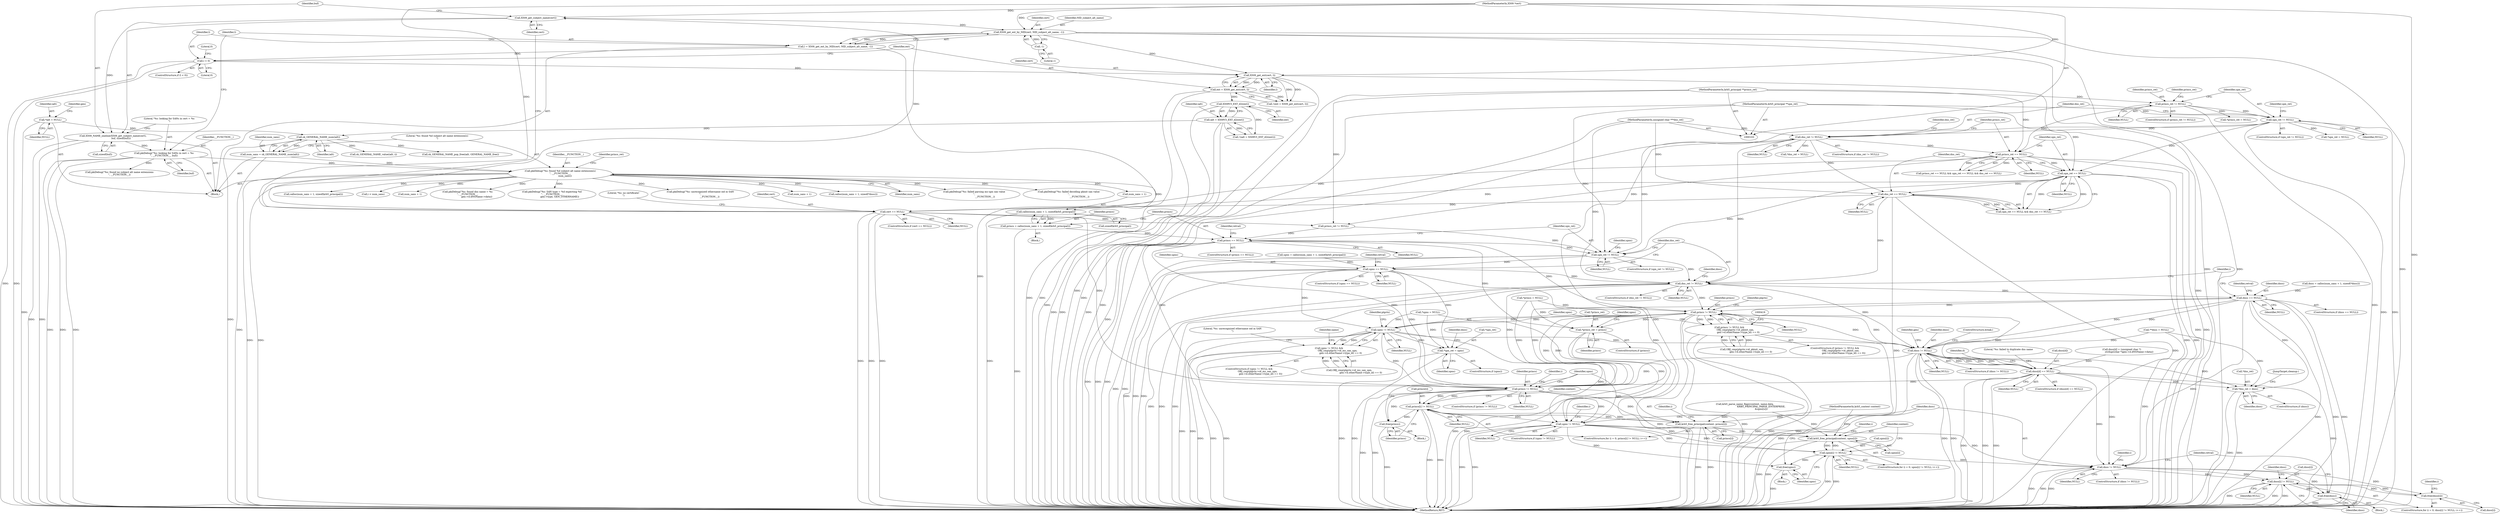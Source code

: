 digraph "0_krb5_50fe4074f188c2d4da0c421e96553acea8378db2@API" {
"1000278" [label="(Call,calloc(num_sans + 1, sizeof(krb5_principal)))"];
"1000267" [label="(Call,pkiDebug(\"%s: found %d subject alt name extension(s)\n\", __FUNCTION__,\n             num_sans))"];
"1000225" [label="(Call,pkiDebug(\"%s: looking for SANs in cert = %s\n\", __FUNCTION__, buf))"];
"1000219" [label="(Call,X509_NAME_oneline(X509_get_subject_name(cert),\n                      buf, sizeof(buf)))"];
"1000220" [label="(Call,X509_get_subject_name(cert))"];
"1000210" [label="(Call,cert == NULL)"];
"1000107" [label="(MethodParameterIn,X509 *cert)"];
"1000193" [label="(Call,princs_ret == NULL)"];
"1000168" [label="(Call,princs_ret != NULL)"];
"1000108" [label="(MethodParameterIn,krb5_principal **princs_ret)"];
"1000184" [label="(Call,dns_ret != NULL)"];
"1000110" [label="(MethodParameterIn,unsigned char ***dns_ret)"];
"1000176" [label="(Call,upn_ret != NULL)"];
"1000109" [label="(MethodParameterIn,krb5_principal **upn_ret)"];
"1000197" [label="(Call,upn_ret == NULL)"];
"1000200" [label="(Call,dns_ret == NULL)"];
"1000263" [label="(Call,num_sans = sk_GENERAL_NAME_num(ialt))"];
"1000265" [label="(Call,sk_GENERAL_NAME_num(ialt))"];
"1000251" [label="(Call,ialt = X509V3_EXT_d2i(ext))"];
"1000253" [label="(Call,X509V3_EXT_d2i(ext))"];
"1000245" [label="(Call,ext = X509_get_ext(cert, l))"];
"1000247" [label="(Call,X509_get_ext(cert, l))"];
"1000231" [label="(Call,X509_get_ext_by_NID(cert, NID_subject_alt_name, -1))"];
"1000234" [label="(Call,-1)"];
"1000237" [label="(Call,l < 0)"];
"1000229" [label="(Call,l = X509_get_ext_by_NID(cert, NID_subject_alt_name, -1))"];
"1000160" [label="(Call,*ialt = NULL)"];
"1000276" [label="(Call,princs = calloc(num_sans + 1, sizeof(krb5_principal)))"];
"1000285" [label="(Call,princs == NULL)"];
"1000294" [label="(Call,upn_ret != NULL)"];
"1000307" [label="(Call,upns == NULL)"];
"1000316" [label="(Call,dns_ret != NULL)"];
"1000330" [label="(Call,dnss == NULL)"];
"1000400" [label="(Call,princs != NULL)"];
"1000399" [label="(Call,princs != NULL &&\n                OBJ_cmp(plgctx->id_pkinit_san,\n                        gen->d.otherName->type_id) == 0)"];
"1000451" [label="(Call,upns != NULL)"];
"1000450" [label="(Call,upns != NULL &&\n                       OBJ_cmp(plgctx->id_ms_san_upn,\n                               gen->d.otherName->type_id) == 0)"];
"1000511" [label="(Call,dnss != NULL)"];
"1000560" [label="(Call,dnss[d] == NULL)"];
"1000604" [label="(Call,*dns_ret = dnss)"];
"1000613" [label="(Call,princs != NULL)"];
"1000621" [label="(Call,princs[i] != NULL)"];
"1000628" [label="(Call,krb5_free_principal(context, princs[i]))"];
"1000651" [label="(Call,krb5_free_principal(context, upns[i]))"];
"1000644" [label="(Call,upns[i] != NULL)"];
"1000656" [label="(Call,free(upns))"];
"1000659" [label="(Call,dnss != NULL)"];
"1000667" [label="(Call,dnss[i] != NULL)"];
"1000674" [label="(Call,free(dnss[i]))"];
"1000678" [label="(Call,free(dnss))"];
"1000633" [label="(Call,free(princs))"];
"1000636" [label="(Call,upns != NULL)"];
"1000598" [label="(Call,*upn_ret = upns)"];
"1000592" [label="(Call,*princs_ret = princs)"];
"1000561" [label="(Call,dnss[d])"];
"1000108" [label="(MethodParameterIn,krb5_principal **princs_ret)"];
"1000249" [label="(Identifier,l)"];
"1000189" [label="(Identifier,dns_ret)"];
"1000265" [label="(Call,sk_GENERAL_NAME_num(ialt))"];
"1000667" [label="(Call,dnss[i] != NULL)"];
"1000109" [label="(MethodParameterIn,krb5_principal **upn_ret)"];
"1000453" [label="(Identifier,NULL)"];
"1000681" [label="(Identifier,retval)"];
"1000401" [label="(Identifier,princs)"];
"1000308" [label="(Identifier,upns)"];
"1000199" [label="(Identifier,NULL)"];
"1000235" [label="(Literal,1)"];
"1000340" [label="(Identifier,i)"];
"1000197" [label="(Call,upn_ret == NULL)"];
"1000533" [label="(Call,pkiDebug(\"%s: found dns name = %s\n\", __FUNCTION__,\n                         gen->d.dNSName->data))"];
"1000298" [label="(Call,upns = calloc(num_sans + 1, sizeof(krb5_principal)))"];
"1000295" [label="(Identifier,upn_ret)"];
"1000286" [label="(Identifier,princs)"];
"1000402" [label="(Identifier,NULL)"];
"1000595" [label="(Identifier,princs)"];
"1000449" [label="(ControlStructure,if (upns != NULL &&\n                       OBJ_cmp(plgctx->id_ms_san_upn,\n                               gen->d.otherName->type_id) == 0))"];
"1000661" [label="(Identifier,NULL)"];
"1000590" [label="(ControlStructure,if (princs))"];
"1000451" [label="(Call,upns != NULL)"];
"1000622" [label="(Call,princs[i])"];
"1000293" [label="(ControlStructure,if (upn_ret != NULL))"];
"1000628" [label="(Call,krb5_free_principal(context, princs[i]))"];
"1000230" [label="(Identifier,l)"];
"1000254" [label="(Identifier,ext)"];
"1000176" [label="(Call,upn_ret != NULL)"];
"1000187" [label="(Call,*dns_ret = NULL)"];
"1000635" [label="(ControlStructure,if (upns != NULL))"];
"1000675" [label="(Call,dnss[i])"];
"1000577" [label="(Call,pkiDebug(\"%s: SAN type = %d expecting %d\n\", __FUNCTION__,\n                     gen->type, GEN_OTHERNAME))"];
"1000505" [label="(Literal,\"%s: unrecognized othername oid in SAN\n\")"];
"1000175" [label="(ControlStructure,if (upn_ret != NULL))"];
"1000161" [label="(Identifier,ialt)"];
"1000403" [label="(Call,OBJ_cmp(plgctx->id_pkinit_san,\n                        gen->d.otherName->type_id) == 0)"];
"1000330" [label="(Call,dnss == NULL)"];
"1000601" [label="(Identifier,upns)"];
"1000139" [label="(Call,*upns = NULL)"];
"1000162" [label="(Identifier,NULL)"];
"1000608" [label="(JumpTarget,cleanup:)"];
"1000658" [label="(ControlStructure,if (dnss != NULL))"];
"1000309" [label="(Identifier,NULL)"];
"1000104" [label="(MethodParameterIn,krb5_context context)"];
"1000614" [label="(Identifier,princs)"];
"1000290" [label="(Identifier,retval)"];
"1000285" [label="(Call,princs == NULL)"];
"1000615" [label="(Identifier,NULL)"];
"1000226" [label="(Literal,\"%s: looking for SANs in cert = %s\n\")"];
"1000307" [label="(Call,upns == NULL)"];
"1000625" [label="(Identifier,NULL)"];
"1000277" [label="(Identifier,princs)"];
"1000504" [label="(Call,pkiDebug(\"%s: unrecognized othername oid in SAN\n\",\n                         __FUNCTION__))"];
"1000605" [label="(Call,*dns_ret)"];
"1000650" [label="(Identifier,i)"];
"1000645" [label="(Call,upns[i])"];
"1000513" [label="(Identifier,NULL)"];
"1000454" [label="(Call,OBJ_cmp(plgctx->id_ms_san_upn,\n                               gen->d.otherName->type_id) == 0)"];
"1000179" [label="(Call,*upn_ret = NULL)"];
"1000634" [label="(Identifier,princs)"];
"1000232" [label="(Identifier,cert)"];
"1000630" [label="(Call,princs[i])"];
"1000266" [label="(Identifier,ialt)"];
"1000275" [label="(Block,)"];
"1000212" [label="(Identifier,NULL)"];
"1000597" [label="(Identifier,upns)"];
"1000256" [label="(Call,pkiDebug(\"%s: found no subject alt name extensions\n\", __FUNCTION__))"];
"1000253" [label="(Call,X509V3_EXT_d2i(ext))"];
"1000236" [label="(ControlStructure,if (l < 0))"];
"1000178" [label="(Identifier,NULL)"];
"1000640" [label="(ControlStructure,for (i = 0; upns[i] != NULL; i++))"];
"1000603" [label="(Identifier,dnss)"];
"1000323" [label="(Call,num_sans + 1)"];
"1000173" [label="(Identifier,princs_ret)"];
"1000639" [label="(Block,)"];
"1000637" [label="(Identifier,upns)"];
"1000322" [label="(Call,calloc(num_sans + 1, sizeof(*dnss)))"];
"1000575" [label="(ControlStructure,break;)"];
"1000227" [label="(Identifier,__FUNCTION__)"];
"1000200" [label="(Call,dns_ret == NULL)"];
"1000450" [label="(Call,upns != NULL &&\n                       OBJ_cmp(plgctx->id_ms_san_upn,\n                               gen->d.otherName->type_id) == 0)"];
"1000636" [label="(Call,upns != NULL)"];
"1000493" [label="(Call,pkiDebug(\"%s: failed parsing ms-upn san value\n\",\n                             __FUNCTION__))"];
"1000246" [label="(Identifier,ext)"];
"1000165" [label="(Identifier,gen)"];
"1000238" [label="(Identifier,l)"];
"1000607" [label="(Identifier,dnss)"];
"1000222" [label="(Identifier,buf)"];
"1000231" [label="(Call,X509_get_ext_by_NID(cert, NID_subject_alt_name, -1))"];
"1000353" [label="(Call,sk_GENERAL_NAME_value(ialt, i))"];
"1000633" [label="(Call,free(princs))"];
"1000617" [label="(ControlStructure,for (i = 0; princs[i] != NULL; i++))"];
"1000671" [label="(Identifier,NULL)"];
"1000642" [label="(Identifier,i)"];
"1000201" [label="(Identifier,dns_ret)"];
"1000682" [label="(MethodReturn,RET)"];
"1000674" [label="(Call,free(dnss[i]))"];
"1000234" [label="(Call,-1)"];
"1000209" [label="(ControlStructure,if (cert == NULL))"];
"1000329" [label="(ControlStructure,if (dnss == NULL))"];
"1000593" [label="(Call,*princs_ret)"];
"1000169" [label="(Identifier,princs_ret)"];
"1000613" [label="(Call,princs != NULL)"];
"1000160" [label="(Call,*ialt = NULL)"];
"1000143" [label="(Call,**dnss = NULL)"];
"1000659" [label="(Call,dnss != NULL)"];
"1000559" [label="(ControlStructure,if (dnss[d] == NULL))"];
"1000268" [label="(Literal,\"%s: found %d subject alt name extension(s)\n\")"];
"1000184" [label="(Call,dns_ret != NULL)"];
"1000644" [label="(Call,upns[i] != NULL)"];
"1000312" [label="(Identifier,retval)"];
"1000439" [label="(Call,pkiDebug(\"%s: failed decoding pkinit san value\n\",\n                             __FUNCTION__))"];
"1000279" [label="(Call,num_sans + 1)"];
"1000663" [label="(ControlStructure,for (i = 0; dnss[i] != NULL; i++))"];
"1000244" [label="(Call,!(ext = X509_get_ext(cert, l)))"];
"1000221" [label="(Identifier,cert)"];
"1000299" [label="(Identifier,upns)"];
"1000237" [label="(Call,l < 0)"];
"1000315" [label="(ControlStructure,if (dns_ret != NULL))"];
"1000264" [label="(Identifier,num_sans)"];
"1000332" [label="(Identifier,NULL)"];
"1000110" [label="(MethodParameterIn,unsigned char ***dns_ret)"];
"1000616" [label="(Block,)"];
"1000599" [label="(Call,*upn_ret)"];
"1000270" [label="(Identifier,num_sans)"];
"1000564" [label="(Identifier,NULL)"];
"1000193" [label="(Call,princs_ret == NULL)"];
"1000276" [label="(Call,princs = calloc(num_sans + 1, sizeof(krb5_principal)))"];
"1000511" [label="(Call,dnss != NULL)"];
"1000300" [label="(Call,calloc(num_sans + 1, sizeof(krb5_principal)))"];
"1000520" [label="(Identifier,gen)"];
"1000629" [label="(Identifier,context)"];
"1000186" [label="(Identifier,NULL)"];
"1000342" [label="(Call,i < num_sans)"];
"1000320" [label="(Call,dnss = calloc(num_sans + 1, sizeof(*dnss)))"];
"1000457" [label="(Identifier,plgctx)"];
"1000211" [label="(Identifier,cert)"];
"1000406" [label="(Identifier,plgctx)"];
"1000263" [label="(Call,num_sans = sk_GENERAL_NAME_num(ialt))"];
"1000272" [label="(Call,princs_ret != NULL)"];
"1000241" [label="(Literal,0)"];
"1000510" [label="(ControlStructure,if (dnss != NULL))"];
"1000627" [label="(Identifier,i)"];
"1000294" [label="(Call,upn_ret != NULL)"];
"1000400" [label="(Call,princs != NULL)"];
"1000335" [label="(Identifier,retval)"];
"1000198" [label="(Identifier,upn_ret)"];
"1000239" [label="(Literal,0)"];
"1000192" [label="(Call,princs_ret == NULL && upn_ret == NULL && dns_ret == NULL)"];
"1000183" [label="(ControlStructure,if (dns_ret != NULL))"];
"1000195" [label="(Identifier,NULL)"];
"1000210" [label="(Call,cert == NULL)"];
"1000656" [label="(Call,free(upns))"];
"1000660" [label="(Identifier,dnss)"];
"1000317" [label="(Identifier,dns_ret)"];
"1000673" [label="(Identifier,i)"];
"1000107" [label="(MethodParameterIn,X509 *cert)"];
"1000185" [label="(Identifier,dns_ret)"];
"1000177" [label="(Identifier,upn_ret)"];
"1000252" [label="(Identifier,ialt)"];
"1000233" [label="(Identifier,NID_subject_alt_name)"];
"1000296" [label="(Identifier,NULL)"];
"1000316" [label="(Call,dns_ret != NULL)"];
"1000584" [label="(Call,sk_GENERAL_NAME_pop_free(ialt, GENERAL_NAME_free))"];
"1000171" [label="(Call,*princs_ret = NULL)"];
"1000202" [label="(Identifier,NULL)"];
"1000248" [label="(Identifier,cert)"];
"1000399" [label="(Call,princs != NULL &&\n                OBJ_cmp(plgctx->id_pkinit_san,\n                        gen->d.otherName->type_id) == 0)"];
"1000619" [label="(Identifier,i)"];
"1000452" [label="(Identifier,upns)"];
"1000648" [label="(Identifier,NULL)"];
"1000471" [label="(Identifier,name)"];
"1000111" [label="(Block,)"];
"1000247" [label="(Call,X509_get_ext(cert, l))"];
"1000638" [label="(Identifier,NULL)"];
"1000220" [label="(Call,X509_get_subject_name(cert))"];
"1000219" [label="(Call,X509_NAME_oneline(X509_get_subject_name(cert),\n                      buf, sizeof(buf)))"];
"1000652" [label="(Identifier,context)"];
"1000267" [label="(Call,pkiDebug(\"%s: found %d subject alt name extension(s)\n\", __FUNCTION__,\n             num_sans))"];
"1000170" [label="(Identifier,NULL)"];
"1000223" [label="(Call,sizeof(buf))"];
"1000278" [label="(Call,calloc(num_sans + 1, sizeof(krb5_principal)))"];
"1000602" [label="(ControlStructure,if (dnss))"];
"1000167" [label="(ControlStructure,if (princs_ret != NULL))"];
"1000251" [label="(Call,ialt = X509V3_EXT_d2i(ext))"];
"1000604" [label="(Call,*dns_ret = dnss)"];
"1000194" [label="(Identifier,princs_ret)"];
"1000196" [label="(Call,upn_ret == NULL && dns_ret == NULL)"];
"1000225" [label="(Call,pkiDebug(\"%s: looking for SANs in cert = %s\n\", __FUNCTION__, buf))"];
"1000560" [label="(Call,dnss[d] == NULL)"];
"1000657" [label="(Identifier,upns)"];
"1000284" [label="(ControlStructure,if (princs == NULL))"];
"1000512" [label="(Identifier,dnss)"];
"1000651" [label="(Call,krb5_free_principal(context, upns[i]))"];
"1000135" [label="(Call,*princs = NULL)"];
"1000480" [label="(Call,krb5_parse_name_flags(context, name.data,\n                                            KRB5_PRINCIPAL_PARSE_ENTERPRISE,\n                                            &upns[u]))"];
"1000668" [label="(Call,dnss[i])"];
"1000662" [label="(Block,)"];
"1000168" [label="(Call,princs_ret != NULL)"];
"1000398" [label="(ControlStructure,if (princs != NULL &&\n                OBJ_cmp(plgctx->id_pkinit_san,\n                        gen->d.otherName->type_id) == 0))"];
"1000301" [label="(Call,num_sans + 1)"];
"1000318" [label="(Identifier,NULL)"];
"1000621" [label="(Call,princs[i] != NULL)"];
"1000679" [label="(Identifier,dnss)"];
"1000306" [label="(ControlStructure,if (upns == NULL))"];
"1000269" [label="(Identifier,__FUNCTION__)"];
"1000282" [label="(Call,sizeof(krb5_principal))"];
"1000287" [label="(Identifier,NULL)"];
"1000598" [label="(Call,*upn_ret = upns)"];
"1000676" [label="(Identifier,dnss)"];
"1000228" [label="(Identifier,buf)"];
"1000273" [label="(Identifier,princs_ret)"];
"1000592" [label="(Call,*princs_ret = princs)"];
"1000596" [label="(ControlStructure,if (upns))"];
"1000665" [label="(Identifier,i)"];
"1000181" [label="(Identifier,upn_ret)"];
"1000321" [label="(Identifier,dnss)"];
"1000543" [label="(Call,dnss[d] = (unsigned char *)\n                    strdup((char *)gen->d.dNSName->data))"];
"1000245" [label="(Call,ext = X509_get_ext(cert, l))"];
"1000612" [label="(ControlStructure,if (princs != NULL))"];
"1000250" [label="(Call,!(ialt = X509V3_EXT_d2i(ext)))"];
"1000678" [label="(Call,free(dnss))"];
"1000331" [label="(Identifier,dnss)"];
"1000572" [label="(Identifier,d)"];
"1000567" [label="(Literal,\"%s: failed to duplicate dns name\n\")"];
"1000653" [label="(Call,upns[i])"];
"1000215" [label="(Literal,\"%s: no certificate!\n\")"];
"1000229" [label="(Call,l = X509_get_ext_by_NID(cert, NID_subject_alt_name, -1))"];
"1000278" -> "1000276"  [label="AST: "];
"1000278" -> "1000282"  [label="CFG: "];
"1000279" -> "1000278"  [label="AST: "];
"1000282" -> "1000278"  [label="AST: "];
"1000276" -> "1000278"  [label="CFG: "];
"1000278" -> "1000682"  [label="DDG: "];
"1000278" -> "1000276"  [label="DDG: "];
"1000267" -> "1000278"  [label="DDG: "];
"1000267" -> "1000111"  [label="AST: "];
"1000267" -> "1000270"  [label="CFG: "];
"1000268" -> "1000267"  [label="AST: "];
"1000269" -> "1000267"  [label="AST: "];
"1000270" -> "1000267"  [label="AST: "];
"1000273" -> "1000267"  [label="CFG: "];
"1000267" -> "1000682"  [label="DDG: "];
"1000267" -> "1000682"  [label="DDG: "];
"1000225" -> "1000267"  [label="DDG: "];
"1000263" -> "1000267"  [label="DDG: "];
"1000267" -> "1000279"  [label="DDG: "];
"1000267" -> "1000300"  [label="DDG: "];
"1000267" -> "1000301"  [label="DDG: "];
"1000267" -> "1000322"  [label="DDG: "];
"1000267" -> "1000323"  [label="DDG: "];
"1000267" -> "1000342"  [label="DDG: "];
"1000267" -> "1000439"  [label="DDG: "];
"1000267" -> "1000493"  [label="DDG: "];
"1000267" -> "1000504"  [label="DDG: "];
"1000267" -> "1000533"  [label="DDG: "];
"1000267" -> "1000577"  [label="DDG: "];
"1000225" -> "1000111"  [label="AST: "];
"1000225" -> "1000228"  [label="CFG: "];
"1000226" -> "1000225"  [label="AST: "];
"1000227" -> "1000225"  [label="AST: "];
"1000228" -> "1000225"  [label="AST: "];
"1000230" -> "1000225"  [label="CFG: "];
"1000225" -> "1000682"  [label="DDG: "];
"1000225" -> "1000682"  [label="DDG: "];
"1000225" -> "1000682"  [label="DDG: "];
"1000219" -> "1000225"  [label="DDG: "];
"1000225" -> "1000256"  [label="DDG: "];
"1000219" -> "1000111"  [label="AST: "];
"1000219" -> "1000223"  [label="CFG: "];
"1000220" -> "1000219"  [label="AST: "];
"1000222" -> "1000219"  [label="AST: "];
"1000223" -> "1000219"  [label="AST: "];
"1000226" -> "1000219"  [label="CFG: "];
"1000219" -> "1000682"  [label="DDG: "];
"1000219" -> "1000682"  [label="DDG: "];
"1000220" -> "1000219"  [label="DDG: "];
"1000220" -> "1000221"  [label="CFG: "];
"1000221" -> "1000220"  [label="AST: "];
"1000222" -> "1000220"  [label="CFG: "];
"1000210" -> "1000220"  [label="DDG: "];
"1000107" -> "1000220"  [label="DDG: "];
"1000220" -> "1000231"  [label="DDG: "];
"1000210" -> "1000209"  [label="AST: "];
"1000210" -> "1000212"  [label="CFG: "];
"1000211" -> "1000210"  [label="AST: "];
"1000212" -> "1000210"  [label="AST: "];
"1000215" -> "1000210"  [label="CFG: "];
"1000221" -> "1000210"  [label="CFG: "];
"1000210" -> "1000682"  [label="DDG: "];
"1000210" -> "1000682"  [label="DDG: "];
"1000210" -> "1000682"  [label="DDG: "];
"1000107" -> "1000210"  [label="DDG: "];
"1000193" -> "1000210"  [label="DDG: "];
"1000197" -> "1000210"  [label="DDG: "];
"1000200" -> "1000210"  [label="DDG: "];
"1000210" -> "1000272"  [label="DDG: "];
"1000210" -> "1000613"  [label="DDG: "];
"1000107" -> "1000103"  [label="AST: "];
"1000107" -> "1000682"  [label="DDG: "];
"1000107" -> "1000231"  [label="DDG: "];
"1000107" -> "1000247"  [label="DDG: "];
"1000193" -> "1000192"  [label="AST: "];
"1000193" -> "1000195"  [label="CFG: "];
"1000194" -> "1000193"  [label="AST: "];
"1000195" -> "1000193"  [label="AST: "];
"1000198" -> "1000193"  [label="CFG: "];
"1000192" -> "1000193"  [label="CFG: "];
"1000193" -> "1000682"  [label="DDG: "];
"1000193" -> "1000682"  [label="DDG: "];
"1000193" -> "1000192"  [label="DDG: "];
"1000193" -> "1000192"  [label="DDG: "];
"1000168" -> "1000193"  [label="DDG: "];
"1000108" -> "1000193"  [label="DDG: "];
"1000184" -> "1000193"  [label="DDG: "];
"1000193" -> "1000197"  [label="DDG: "];
"1000193" -> "1000272"  [label="DDG: "];
"1000168" -> "1000167"  [label="AST: "];
"1000168" -> "1000170"  [label="CFG: "];
"1000169" -> "1000168"  [label="AST: "];
"1000170" -> "1000168"  [label="AST: "];
"1000173" -> "1000168"  [label="CFG: "];
"1000177" -> "1000168"  [label="CFG: "];
"1000168" -> "1000682"  [label="DDG: "];
"1000108" -> "1000168"  [label="DDG: "];
"1000168" -> "1000171"  [label="DDG: "];
"1000168" -> "1000176"  [label="DDG: "];
"1000108" -> "1000103"  [label="AST: "];
"1000108" -> "1000682"  [label="DDG: "];
"1000108" -> "1000272"  [label="DDG: "];
"1000184" -> "1000183"  [label="AST: "];
"1000184" -> "1000186"  [label="CFG: "];
"1000185" -> "1000184"  [label="AST: "];
"1000186" -> "1000184"  [label="AST: "];
"1000189" -> "1000184"  [label="CFG: "];
"1000194" -> "1000184"  [label="CFG: "];
"1000184" -> "1000682"  [label="DDG: "];
"1000184" -> "1000682"  [label="DDG: "];
"1000110" -> "1000184"  [label="DDG: "];
"1000176" -> "1000184"  [label="DDG: "];
"1000184" -> "1000187"  [label="DDG: "];
"1000184" -> "1000200"  [label="DDG: "];
"1000184" -> "1000316"  [label="DDG: "];
"1000110" -> "1000103"  [label="AST: "];
"1000110" -> "1000682"  [label="DDG: "];
"1000110" -> "1000200"  [label="DDG: "];
"1000110" -> "1000316"  [label="DDG: "];
"1000176" -> "1000175"  [label="AST: "];
"1000176" -> "1000178"  [label="CFG: "];
"1000177" -> "1000176"  [label="AST: "];
"1000178" -> "1000176"  [label="AST: "];
"1000181" -> "1000176"  [label="CFG: "];
"1000185" -> "1000176"  [label="CFG: "];
"1000176" -> "1000682"  [label="DDG: "];
"1000176" -> "1000682"  [label="DDG: "];
"1000109" -> "1000176"  [label="DDG: "];
"1000176" -> "1000179"  [label="DDG: "];
"1000176" -> "1000197"  [label="DDG: "];
"1000176" -> "1000294"  [label="DDG: "];
"1000109" -> "1000103"  [label="AST: "];
"1000109" -> "1000682"  [label="DDG: "];
"1000109" -> "1000197"  [label="DDG: "];
"1000109" -> "1000294"  [label="DDG: "];
"1000197" -> "1000196"  [label="AST: "];
"1000197" -> "1000199"  [label="CFG: "];
"1000198" -> "1000197"  [label="AST: "];
"1000199" -> "1000197"  [label="AST: "];
"1000201" -> "1000197"  [label="CFG: "];
"1000196" -> "1000197"  [label="CFG: "];
"1000197" -> "1000682"  [label="DDG: "];
"1000197" -> "1000682"  [label="DDG: "];
"1000197" -> "1000196"  [label="DDG: "];
"1000197" -> "1000196"  [label="DDG: "];
"1000197" -> "1000200"  [label="DDG: "];
"1000197" -> "1000294"  [label="DDG: "];
"1000200" -> "1000196"  [label="AST: "];
"1000200" -> "1000202"  [label="CFG: "];
"1000201" -> "1000200"  [label="AST: "];
"1000202" -> "1000200"  [label="AST: "];
"1000196" -> "1000200"  [label="CFG: "];
"1000200" -> "1000682"  [label="DDG: "];
"1000200" -> "1000682"  [label="DDG: "];
"1000200" -> "1000196"  [label="DDG: "];
"1000200" -> "1000196"  [label="DDG: "];
"1000200" -> "1000316"  [label="DDG: "];
"1000263" -> "1000111"  [label="AST: "];
"1000263" -> "1000265"  [label="CFG: "];
"1000264" -> "1000263"  [label="AST: "];
"1000265" -> "1000263"  [label="AST: "];
"1000268" -> "1000263"  [label="CFG: "];
"1000263" -> "1000682"  [label="DDG: "];
"1000265" -> "1000263"  [label="DDG: "];
"1000265" -> "1000266"  [label="CFG: "];
"1000266" -> "1000265"  [label="AST: "];
"1000265" -> "1000682"  [label="DDG: "];
"1000251" -> "1000265"  [label="DDG: "];
"1000160" -> "1000265"  [label="DDG: "];
"1000265" -> "1000353"  [label="DDG: "];
"1000265" -> "1000584"  [label="DDG: "];
"1000251" -> "1000250"  [label="AST: "];
"1000251" -> "1000253"  [label="CFG: "];
"1000252" -> "1000251"  [label="AST: "];
"1000253" -> "1000251"  [label="AST: "];
"1000250" -> "1000251"  [label="CFG: "];
"1000251" -> "1000682"  [label="DDG: "];
"1000251" -> "1000682"  [label="DDG: "];
"1000251" -> "1000250"  [label="DDG: "];
"1000253" -> "1000251"  [label="DDG: "];
"1000253" -> "1000254"  [label="CFG: "];
"1000254" -> "1000253"  [label="AST: "];
"1000253" -> "1000682"  [label="DDG: "];
"1000253" -> "1000250"  [label="DDG: "];
"1000245" -> "1000253"  [label="DDG: "];
"1000245" -> "1000244"  [label="AST: "];
"1000245" -> "1000247"  [label="CFG: "];
"1000246" -> "1000245"  [label="AST: "];
"1000247" -> "1000245"  [label="AST: "];
"1000244" -> "1000245"  [label="CFG: "];
"1000245" -> "1000682"  [label="DDG: "];
"1000245" -> "1000682"  [label="DDG: "];
"1000245" -> "1000244"  [label="DDG: "];
"1000247" -> "1000245"  [label="DDG: "];
"1000247" -> "1000245"  [label="DDG: "];
"1000247" -> "1000249"  [label="CFG: "];
"1000248" -> "1000247"  [label="AST: "];
"1000249" -> "1000247"  [label="AST: "];
"1000247" -> "1000682"  [label="DDG: "];
"1000247" -> "1000682"  [label="DDG: "];
"1000247" -> "1000244"  [label="DDG: "];
"1000247" -> "1000244"  [label="DDG: "];
"1000231" -> "1000247"  [label="DDG: "];
"1000237" -> "1000247"  [label="DDG: "];
"1000231" -> "1000229"  [label="AST: "];
"1000231" -> "1000234"  [label="CFG: "];
"1000232" -> "1000231"  [label="AST: "];
"1000233" -> "1000231"  [label="AST: "];
"1000234" -> "1000231"  [label="AST: "];
"1000229" -> "1000231"  [label="CFG: "];
"1000231" -> "1000682"  [label="DDG: "];
"1000231" -> "1000682"  [label="DDG: "];
"1000231" -> "1000682"  [label="DDG: "];
"1000231" -> "1000229"  [label="DDG: "];
"1000231" -> "1000229"  [label="DDG: "];
"1000231" -> "1000229"  [label="DDG: "];
"1000234" -> "1000231"  [label="DDG: "];
"1000234" -> "1000235"  [label="CFG: "];
"1000235" -> "1000234"  [label="AST: "];
"1000237" -> "1000236"  [label="AST: "];
"1000237" -> "1000239"  [label="CFG: "];
"1000238" -> "1000237"  [label="AST: "];
"1000239" -> "1000237"  [label="AST: "];
"1000241" -> "1000237"  [label="CFG: "];
"1000246" -> "1000237"  [label="CFG: "];
"1000237" -> "1000682"  [label="DDG: "];
"1000237" -> "1000682"  [label="DDG: "];
"1000229" -> "1000237"  [label="DDG: "];
"1000229" -> "1000111"  [label="AST: "];
"1000230" -> "1000229"  [label="AST: "];
"1000238" -> "1000229"  [label="CFG: "];
"1000229" -> "1000682"  [label="DDG: "];
"1000160" -> "1000111"  [label="AST: "];
"1000160" -> "1000162"  [label="CFG: "];
"1000161" -> "1000160"  [label="AST: "];
"1000162" -> "1000160"  [label="AST: "];
"1000165" -> "1000160"  [label="CFG: "];
"1000160" -> "1000682"  [label="DDG: "];
"1000276" -> "1000275"  [label="AST: "];
"1000277" -> "1000276"  [label="AST: "];
"1000286" -> "1000276"  [label="CFG: "];
"1000276" -> "1000682"  [label="DDG: "];
"1000276" -> "1000285"  [label="DDG: "];
"1000285" -> "1000284"  [label="AST: "];
"1000285" -> "1000287"  [label="CFG: "];
"1000286" -> "1000285"  [label="AST: "];
"1000287" -> "1000285"  [label="AST: "];
"1000290" -> "1000285"  [label="CFG: "];
"1000295" -> "1000285"  [label="CFG: "];
"1000285" -> "1000682"  [label="DDG: "];
"1000285" -> "1000682"  [label="DDG: "];
"1000285" -> "1000682"  [label="DDG: "];
"1000272" -> "1000285"  [label="DDG: "];
"1000285" -> "1000294"  [label="DDG: "];
"1000285" -> "1000400"  [label="DDG: "];
"1000285" -> "1000592"  [label="DDG: "];
"1000285" -> "1000613"  [label="DDG: "];
"1000285" -> "1000613"  [label="DDG: "];
"1000294" -> "1000293"  [label="AST: "];
"1000294" -> "1000296"  [label="CFG: "];
"1000295" -> "1000294"  [label="AST: "];
"1000296" -> "1000294"  [label="AST: "];
"1000299" -> "1000294"  [label="CFG: "];
"1000317" -> "1000294"  [label="CFG: "];
"1000294" -> "1000682"  [label="DDG: "];
"1000294" -> "1000682"  [label="DDG: "];
"1000272" -> "1000294"  [label="DDG: "];
"1000294" -> "1000307"  [label="DDG: "];
"1000294" -> "1000316"  [label="DDG: "];
"1000307" -> "1000306"  [label="AST: "];
"1000307" -> "1000309"  [label="CFG: "];
"1000308" -> "1000307"  [label="AST: "];
"1000309" -> "1000307"  [label="AST: "];
"1000312" -> "1000307"  [label="CFG: "];
"1000317" -> "1000307"  [label="CFG: "];
"1000307" -> "1000682"  [label="DDG: "];
"1000307" -> "1000682"  [label="DDG: "];
"1000307" -> "1000682"  [label="DDG: "];
"1000298" -> "1000307"  [label="DDG: "];
"1000307" -> "1000316"  [label="DDG: "];
"1000307" -> "1000451"  [label="DDG: "];
"1000307" -> "1000598"  [label="DDG: "];
"1000307" -> "1000613"  [label="DDG: "];
"1000307" -> "1000636"  [label="DDG: "];
"1000316" -> "1000315"  [label="AST: "];
"1000316" -> "1000318"  [label="CFG: "];
"1000317" -> "1000316"  [label="AST: "];
"1000318" -> "1000316"  [label="AST: "];
"1000321" -> "1000316"  [label="CFG: "];
"1000340" -> "1000316"  [label="CFG: "];
"1000316" -> "1000682"  [label="DDG: "];
"1000316" -> "1000682"  [label="DDG: "];
"1000316" -> "1000682"  [label="DDG: "];
"1000316" -> "1000330"  [label="DDG: "];
"1000316" -> "1000400"  [label="DDG: "];
"1000316" -> "1000511"  [label="DDG: "];
"1000316" -> "1000613"  [label="DDG: "];
"1000330" -> "1000329"  [label="AST: "];
"1000330" -> "1000332"  [label="CFG: "];
"1000331" -> "1000330"  [label="AST: "];
"1000332" -> "1000330"  [label="AST: "];
"1000335" -> "1000330"  [label="CFG: "];
"1000340" -> "1000330"  [label="CFG: "];
"1000330" -> "1000682"  [label="DDG: "];
"1000330" -> "1000682"  [label="DDG: "];
"1000330" -> "1000682"  [label="DDG: "];
"1000320" -> "1000330"  [label="DDG: "];
"1000330" -> "1000400"  [label="DDG: "];
"1000330" -> "1000511"  [label="DDG: "];
"1000330" -> "1000511"  [label="DDG: "];
"1000330" -> "1000604"  [label="DDG: "];
"1000330" -> "1000613"  [label="DDG: "];
"1000330" -> "1000659"  [label="DDG: "];
"1000400" -> "1000399"  [label="AST: "];
"1000400" -> "1000402"  [label="CFG: "];
"1000401" -> "1000400"  [label="AST: "];
"1000402" -> "1000400"  [label="AST: "];
"1000406" -> "1000400"  [label="CFG: "];
"1000399" -> "1000400"  [label="CFG: "];
"1000400" -> "1000682"  [label="DDG: "];
"1000400" -> "1000682"  [label="DDG: "];
"1000400" -> "1000399"  [label="DDG: "];
"1000400" -> "1000399"  [label="DDG: "];
"1000135" -> "1000400"  [label="DDG: "];
"1000511" -> "1000400"  [label="DDG: "];
"1000560" -> "1000400"  [label="DDG: "];
"1000451" -> "1000400"  [label="DDG: "];
"1000400" -> "1000451"  [label="DDG: "];
"1000400" -> "1000511"  [label="DDG: "];
"1000400" -> "1000592"  [label="DDG: "];
"1000400" -> "1000613"  [label="DDG: "];
"1000400" -> "1000613"  [label="DDG: "];
"1000399" -> "1000398"  [label="AST: "];
"1000399" -> "1000403"  [label="CFG: "];
"1000403" -> "1000399"  [label="AST: "];
"1000419" -> "1000399"  [label="CFG: "];
"1000452" -> "1000399"  [label="CFG: "];
"1000399" -> "1000682"  [label="DDG: "];
"1000399" -> "1000682"  [label="DDG: "];
"1000399" -> "1000682"  [label="DDG: "];
"1000403" -> "1000399"  [label="DDG: "];
"1000403" -> "1000399"  [label="DDG: "];
"1000451" -> "1000450"  [label="AST: "];
"1000451" -> "1000453"  [label="CFG: "];
"1000452" -> "1000451"  [label="AST: "];
"1000453" -> "1000451"  [label="AST: "];
"1000457" -> "1000451"  [label="CFG: "];
"1000450" -> "1000451"  [label="CFG: "];
"1000451" -> "1000682"  [label="DDG: "];
"1000451" -> "1000682"  [label="DDG: "];
"1000451" -> "1000450"  [label="DDG: "];
"1000451" -> "1000450"  [label="DDG: "];
"1000139" -> "1000451"  [label="DDG: "];
"1000451" -> "1000511"  [label="DDG: "];
"1000451" -> "1000598"  [label="DDG: "];
"1000451" -> "1000613"  [label="DDG: "];
"1000451" -> "1000636"  [label="DDG: "];
"1000450" -> "1000449"  [label="AST: "];
"1000450" -> "1000454"  [label="CFG: "];
"1000454" -> "1000450"  [label="AST: "];
"1000471" -> "1000450"  [label="CFG: "];
"1000505" -> "1000450"  [label="CFG: "];
"1000450" -> "1000682"  [label="DDG: "];
"1000450" -> "1000682"  [label="DDG: "];
"1000450" -> "1000682"  [label="DDG: "];
"1000454" -> "1000450"  [label="DDG: "];
"1000454" -> "1000450"  [label="DDG: "];
"1000511" -> "1000510"  [label="AST: "];
"1000511" -> "1000513"  [label="CFG: "];
"1000512" -> "1000511"  [label="AST: "];
"1000513" -> "1000511"  [label="AST: "];
"1000520" -> "1000511"  [label="CFG: "];
"1000575" -> "1000511"  [label="CFG: "];
"1000511" -> "1000682"  [label="DDG: "];
"1000511" -> "1000682"  [label="DDG: "];
"1000511" -> "1000682"  [label="DDG: "];
"1000143" -> "1000511"  [label="DDG: "];
"1000560" -> "1000511"  [label="DDG: "];
"1000560" -> "1000511"  [label="DDG: "];
"1000511" -> "1000560"  [label="DDG: "];
"1000511" -> "1000560"  [label="DDG: "];
"1000511" -> "1000604"  [label="DDG: "];
"1000511" -> "1000613"  [label="DDG: "];
"1000511" -> "1000659"  [label="DDG: "];
"1000560" -> "1000559"  [label="AST: "];
"1000560" -> "1000564"  [label="CFG: "];
"1000561" -> "1000560"  [label="AST: "];
"1000564" -> "1000560"  [label="AST: "];
"1000567" -> "1000560"  [label="CFG: "];
"1000572" -> "1000560"  [label="CFG: "];
"1000560" -> "1000682"  [label="DDG: "];
"1000560" -> "1000682"  [label="DDG: "];
"1000560" -> "1000682"  [label="DDG: "];
"1000543" -> "1000560"  [label="DDG: "];
"1000560" -> "1000604"  [label="DDG: "];
"1000560" -> "1000613"  [label="DDG: "];
"1000560" -> "1000659"  [label="DDG: "];
"1000560" -> "1000678"  [label="DDG: "];
"1000604" -> "1000602"  [label="AST: "];
"1000604" -> "1000607"  [label="CFG: "];
"1000605" -> "1000604"  [label="AST: "];
"1000607" -> "1000604"  [label="AST: "];
"1000608" -> "1000604"  [label="CFG: "];
"1000604" -> "1000682"  [label="DDG: "];
"1000604" -> "1000682"  [label="DDG: "];
"1000143" -> "1000604"  [label="DDG: "];
"1000613" -> "1000612"  [label="AST: "];
"1000613" -> "1000615"  [label="CFG: "];
"1000614" -> "1000613"  [label="AST: "];
"1000615" -> "1000613"  [label="AST: "];
"1000619" -> "1000613"  [label="CFG: "];
"1000637" -> "1000613"  [label="CFG: "];
"1000613" -> "1000682"  [label="DDG: "];
"1000613" -> "1000682"  [label="DDG: "];
"1000135" -> "1000613"  [label="DDG: "];
"1000613" -> "1000621"  [label="DDG: "];
"1000613" -> "1000621"  [label="DDG: "];
"1000613" -> "1000628"  [label="DDG: "];
"1000613" -> "1000633"  [label="DDG: "];
"1000613" -> "1000636"  [label="DDG: "];
"1000621" -> "1000617"  [label="AST: "];
"1000621" -> "1000625"  [label="CFG: "];
"1000622" -> "1000621"  [label="AST: "];
"1000625" -> "1000621"  [label="AST: "];
"1000629" -> "1000621"  [label="CFG: "];
"1000634" -> "1000621"  [label="CFG: "];
"1000621" -> "1000682"  [label="DDG: "];
"1000621" -> "1000682"  [label="DDG: "];
"1000628" -> "1000621"  [label="DDG: "];
"1000621" -> "1000628"  [label="DDG: "];
"1000621" -> "1000633"  [label="DDG: "];
"1000621" -> "1000636"  [label="DDG: "];
"1000628" -> "1000617"  [label="AST: "];
"1000628" -> "1000630"  [label="CFG: "];
"1000629" -> "1000628"  [label="AST: "];
"1000630" -> "1000628"  [label="AST: "];
"1000627" -> "1000628"  [label="CFG: "];
"1000628" -> "1000682"  [label="DDG: "];
"1000628" -> "1000682"  [label="DDG: "];
"1000480" -> "1000628"  [label="DDG: "];
"1000104" -> "1000628"  [label="DDG: "];
"1000628" -> "1000651"  [label="DDG: "];
"1000651" -> "1000640"  [label="AST: "];
"1000651" -> "1000653"  [label="CFG: "];
"1000652" -> "1000651"  [label="AST: "];
"1000653" -> "1000651"  [label="AST: "];
"1000650" -> "1000651"  [label="CFG: "];
"1000651" -> "1000682"  [label="DDG: "];
"1000651" -> "1000682"  [label="DDG: "];
"1000651" -> "1000644"  [label="DDG: "];
"1000480" -> "1000651"  [label="DDG: "];
"1000104" -> "1000651"  [label="DDG: "];
"1000636" -> "1000651"  [label="DDG: "];
"1000644" -> "1000651"  [label="DDG: "];
"1000644" -> "1000640"  [label="AST: "];
"1000644" -> "1000648"  [label="CFG: "];
"1000645" -> "1000644"  [label="AST: "];
"1000648" -> "1000644"  [label="AST: "];
"1000652" -> "1000644"  [label="CFG: "];
"1000657" -> "1000644"  [label="CFG: "];
"1000644" -> "1000682"  [label="DDG: "];
"1000644" -> "1000682"  [label="DDG: "];
"1000636" -> "1000644"  [label="DDG: "];
"1000636" -> "1000644"  [label="DDG: "];
"1000644" -> "1000656"  [label="DDG: "];
"1000644" -> "1000659"  [label="DDG: "];
"1000656" -> "1000639"  [label="AST: "];
"1000656" -> "1000657"  [label="CFG: "];
"1000657" -> "1000656"  [label="AST: "];
"1000660" -> "1000656"  [label="CFG: "];
"1000656" -> "1000682"  [label="DDG: "];
"1000636" -> "1000656"  [label="DDG: "];
"1000659" -> "1000658"  [label="AST: "];
"1000659" -> "1000661"  [label="CFG: "];
"1000660" -> "1000659"  [label="AST: "];
"1000661" -> "1000659"  [label="AST: "];
"1000665" -> "1000659"  [label="CFG: "];
"1000681" -> "1000659"  [label="CFG: "];
"1000659" -> "1000682"  [label="DDG: "];
"1000659" -> "1000682"  [label="DDG: "];
"1000659" -> "1000682"  [label="DDG: "];
"1000143" -> "1000659"  [label="DDG: "];
"1000636" -> "1000659"  [label="DDG: "];
"1000659" -> "1000667"  [label="DDG: "];
"1000659" -> "1000667"  [label="DDG: "];
"1000659" -> "1000674"  [label="DDG: "];
"1000659" -> "1000678"  [label="DDG: "];
"1000667" -> "1000663"  [label="AST: "];
"1000667" -> "1000671"  [label="CFG: "];
"1000668" -> "1000667"  [label="AST: "];
"1000671" -> "1000667"  [label="AST: "];
"1000676" -> "1000667"  [label="CFG: "];
"1000679" -> "1000667"  [label="CFG: "];
"1000667" -> "1000682"  [label="DDG: "];
"1000667" -> "1000682"  [label="DDG: "];
"1000667" -> "1000682"  [label="DDG: "];
"1000674" -> "1000667"  [label="DDG: "];
"1000667" -> "1000674"  [label="DDG: "];
"1000667" -> "1000678"  [label="DDG: "];
"1000674" -> "1000663"  [label="AST: "];
"1000674" -> "1000675"  [label="CFG: "];
"1000675" -> "1000674"  [label="AST: "];
"1000673" -> "1000674"  [label="CFG: "];
"1000678" -> "1000662"  [label="AST: "];
"1000678" -> "1000679"  [label="CFG: "];
"1000679" -> "1000678"  [label="AST: "];
"1000681" -> "1000678"  [label="CFG: "];
"1000678" -> "1000682"  [label="DDG: "];
"1000633" -> "1000616"  [label="AST: "];
"1000633" -> "1000634"  [label="CFG: "];
"1000634" -> "1000633"  [label="AST: "];
"1000637" -> "1000633"  [label="CFG: "];
"1000633" -> "1000682"  [label="DDG: "];
"1000636" -> "1000635"  [label="AST: "];
"1000636" -> "1000638"  [label="CFG: "];
"1000637" -> "1000636"  [label="AST: "];
"1000638" -> "1000636"  [label="AST: "];
"1000642" -> "1000636"  [label="CFG: "];
"1000660" -> "1000636"  [label="CFG: "];
"1000636" -> "1000682"  [label="DDG: "];
"1000636" -> "1000682"  [label="DDG: "];
"1000139" -> "1000636"  [label="DDG: "];
"1000598" -> "1000596"  [label="AST: "];
"1000598" -> "1000601"  [label="CFG: "];
"1000599" -> "1000598"  [label="AST: "];
"1000601" -> "1000598"  [label="AST: "];
"1000603" -> "1000598"  [label="CFG: "];
"1000598" -> "1000682"  [label="DDG: "];
"1000598" -> "1000682"  [label="DDG: "];
"1000139" -> "1000598"  [label="DDG: "];
"1000592" -> "1000590"  [label="AST: "];
"1000592" -> "1000595"  [label="CFG: "];
"1000593" -> "1000592"  [label="AST: "];
"1000595" -> "1000592"  [label="AST: "];
"1000597" -> "1000592"  [label="CFG: "];
"1000592" -> "1000682"  [label="DDG: "];
"1000592" -> "1000682"  [label="DDG: "];
"1000135" -> "1000592"  [label="DDG: "];
}
